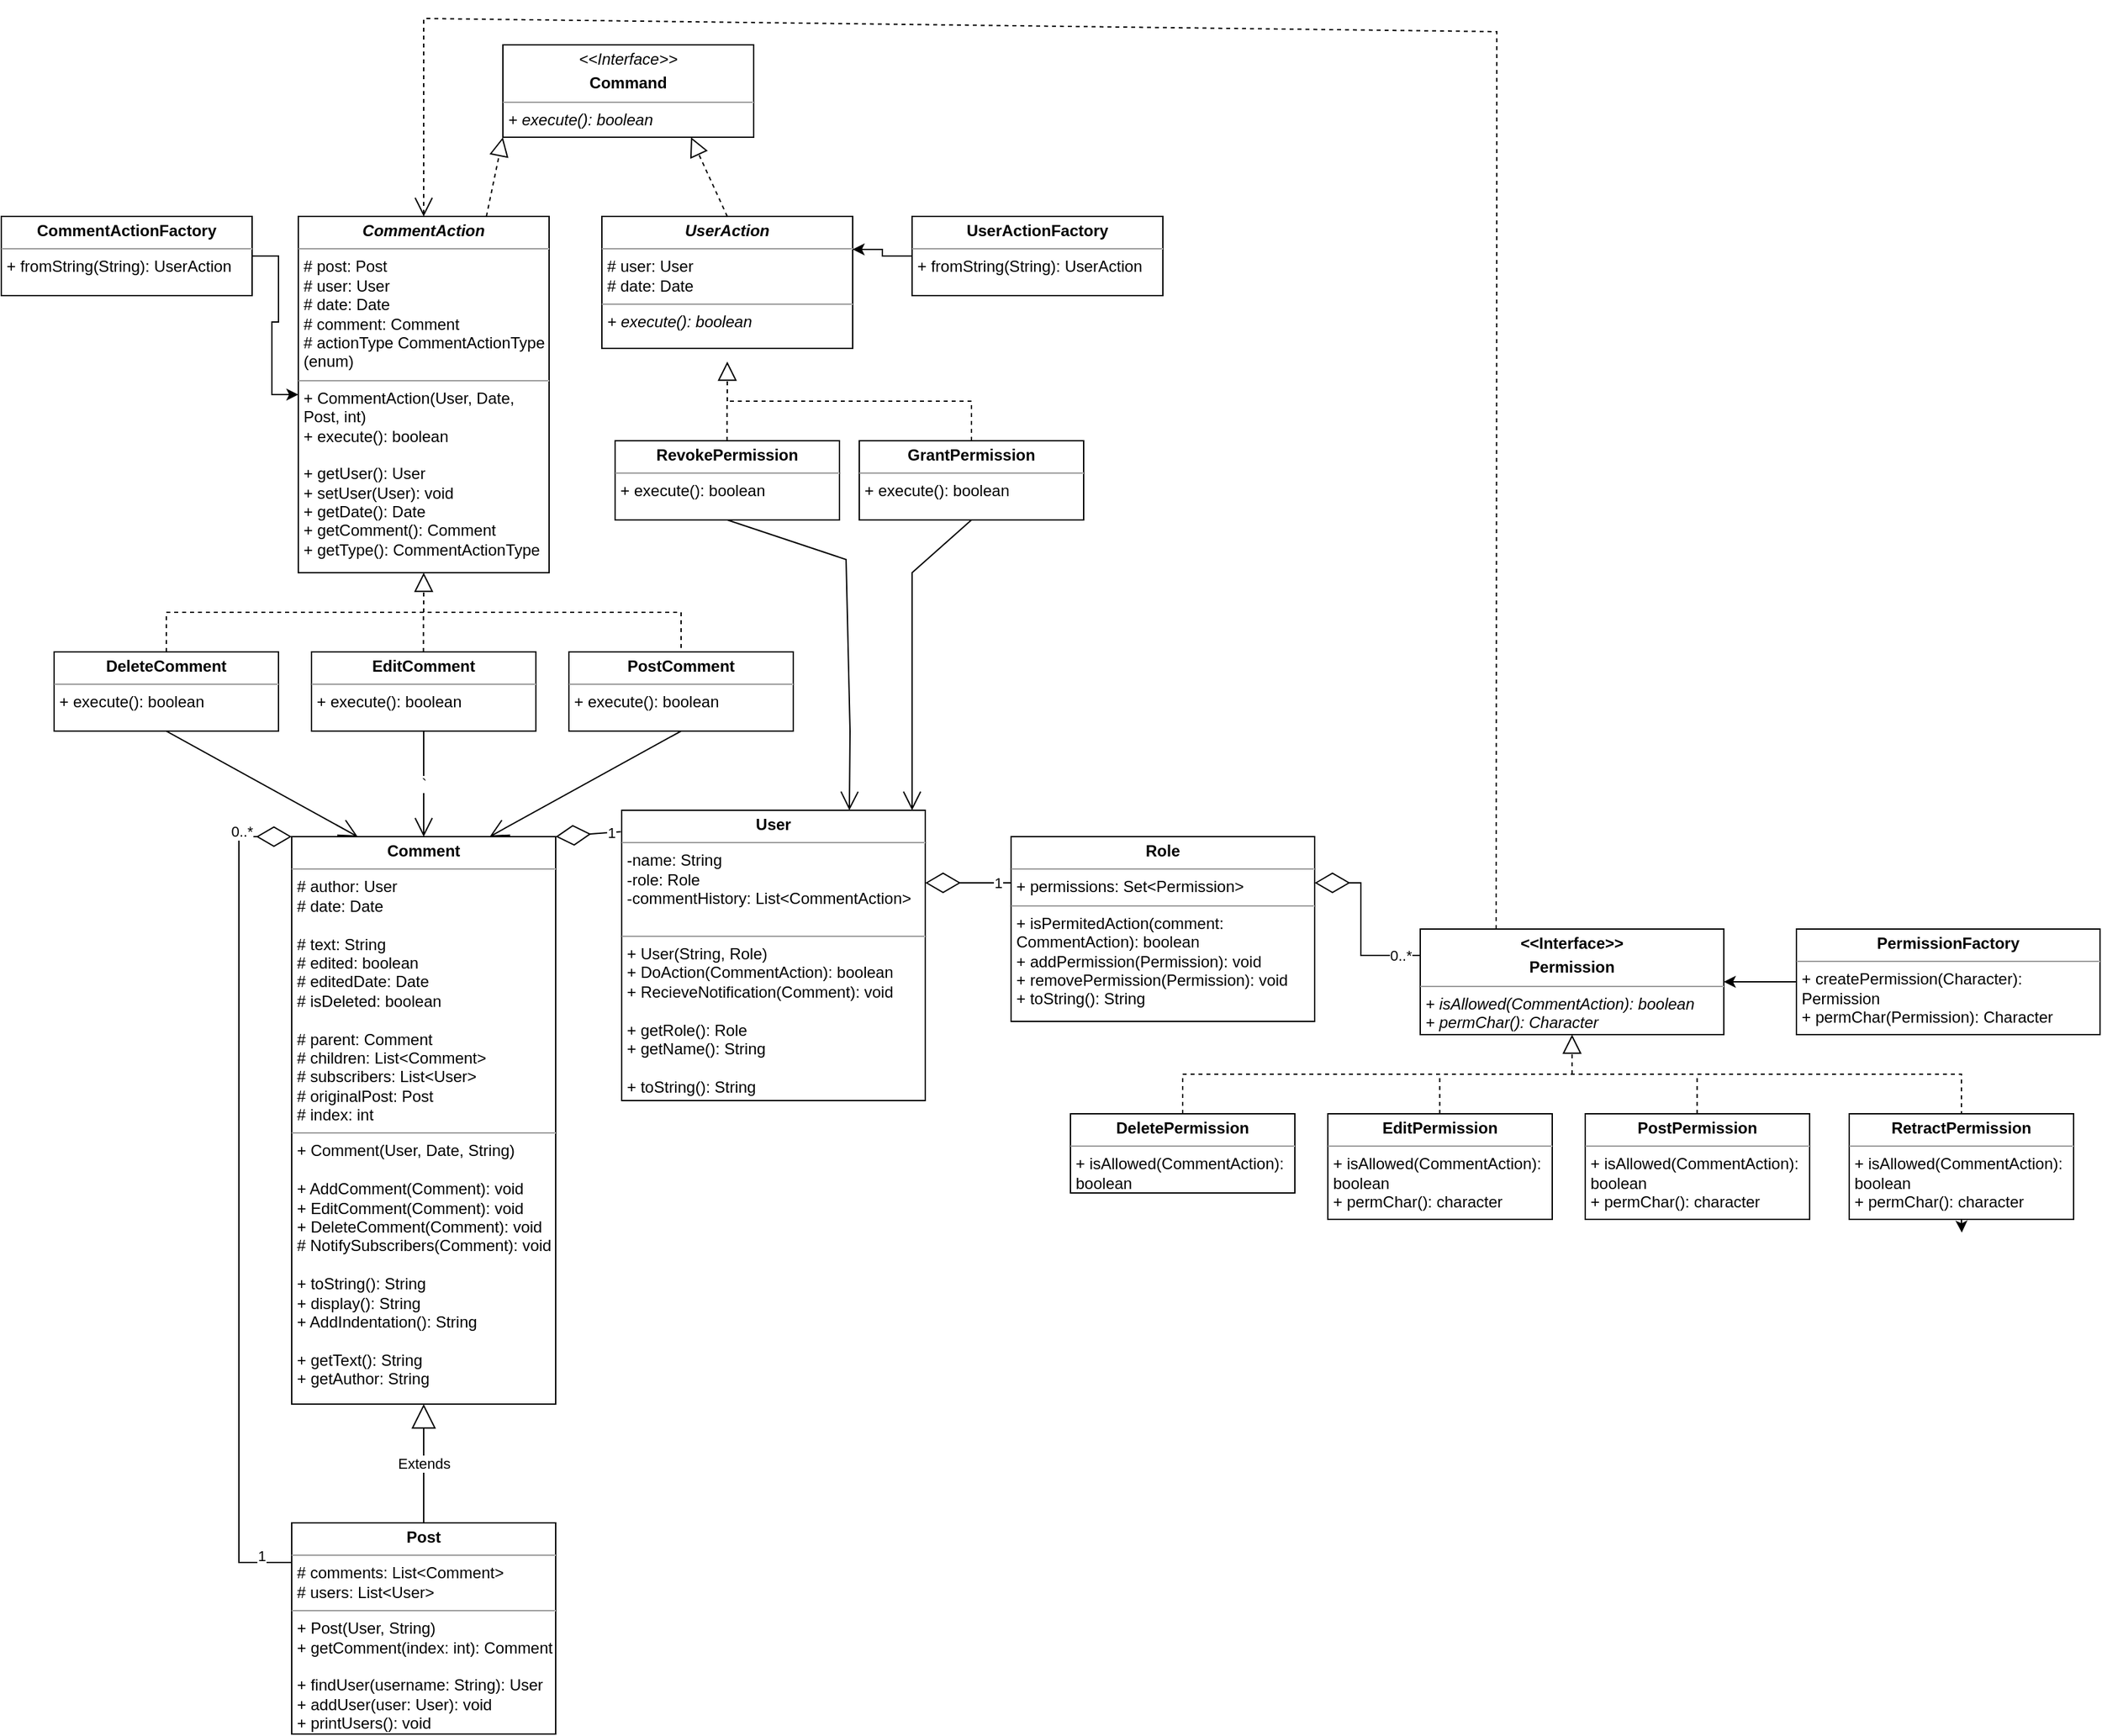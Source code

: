 <mxfile version="22.1.22" type="embed">
  <diagram name="Page-1" id="dYeS0N-J2XbGxKYjIUa5">
    <mxGraphModel dx="1149" dy="1611" grid="1" gridSize="10" guides="1" tooltips="1" connect="1" arrows="1" fold="1" page="1" pageScale="1" pageWidth="850" pageHeight="1100" math="0" shadow="0">
      <root>
        <mxCell id="0" />
        <mxCell id="1" parent="0" />
        <mxCell id="7" value="&lt;p style=&quot;margin:0px;margin-top:4px;text-align:center;&quot;&gt;&lt;b&gt;User&lt;/b&gt;&lt;/p&gt;&lt;hr size=&quot;1&quot;&gt;&lt;p style=&quot;margin:0px;margin-left:4px;&quot;&gt;-name: String&lt;/p&gt;&lt;p style=&quot;margin:0px;margin-left:4px;&quot;&gt;-role: Role&lt;/p&gt;&lt;p style=&quot;margin:0px;margin-left:4px;&quot;&gt;-commentHistory: List&amp;lt;CommentAction&amp;gt;&lt;/p&gt;&lt;p style=&quot;margin:0px;margin-left:4px;&quot;&gt;&amp;nbsp;&lt;/p&gt;&lt;hr size=&quot;1&quot;&gt;&lt;p style=&quot;margin:0px;margin-left:4px;&quot;&gt;+ User(String, Role)&amp;nbsp;&lt;/p&gt;&lt;p style=&quot;margin:0px;margin-left:4px;&quot;&gt;+ DoAction(CommentAction): boolean&lt;/p&gt;&lt;p style=&quot;margin:0px;margin-left:4px;&quot;&gt;+ RecieveNotification(Comment): void&lt;/p&gt;&lt;p style=&quot;margin:0px;margin-left:4px;&quot;&gt;&lt;br&gt;&lt;/p&gt;&lt;p style=&quot;margin:0px;margin-left:4px;&quot;&gt;+ getRole(): Role&lt;/p&gt;&lt;p style=&quot;margin:0px;margin-left:4px;&quot;&gt;+ getName(): String&lt;/p&gt;&lt;p style=&quot;margin:0px;margin-left:4px;&quot;&gt;&lt;br&gt;&lt;/p&gt;&lt;p style=&quot;margin:0px;margin-left:4px;&quot;&gt;+ toString(): String&lt;/p&gt;" style="verticalAlign=top;align=left;overflow=fill;fontSize=12;fontFamily=Helvetica;html=1;whiteSpace=wrap;" parent="1" vertex="1">
          <mxGeometry x="20" y="130" width="230" height="220" as="geometry" />
        </mxCell>
        <mxCell id="34" value="" style="group" parent="1" vertex="1" connectable="0">
          <mxGeometry x="-270" y="150" width="240" height="680" as="geometry" />
        </mxCell>
        <mxCell id="33" value="" style="group" parent="34" vertex="1" connectable="0">
          <mxGeometry width="240" height="680" as="geometry" />
        </mxCell>
        <mxCell id="2" value="&lt;p style=&quot;margin:0px;margin-top:4px;text-align:center;&quot;&gt;&lt;b&gt;Comment&lt;/b&gt;&lt;/p&gt;&lt;hr size=&quot;1&quot;&gt;&lt;p style=&quot;margin:0px;margin-left:4px;&quot;&gt;# author: User&lt;/p&gt;&lt;p style=&quot;margin:0px;margin-left:4px;&quot;&gt;# date: Date&lt;/p&gt;&lt;p style=&quot;margin:0px;margin-left:4px;&quot;&gt;&lt;br&gt;&lt;/p&gt;&lt;p style=&quot;margin:0px;margin-left:4px;&quot;&gt;# text: String&lt;/p&gt;&lt;p style=&quot;margin:0px;margin-left:4px;&quot;&gt;# edited: boolean&lt;/p&gt;&lt;p style=&quot;margin:0px;margin-left:4px;&quot;&gt;# editedDate: Date&lt;/p&gt;&lt;p style=&quot;margin:0px;margin-left:4px;&quot;&gt;# isDeleted: boolean&lt;/p&gt;&lt;p style=&quot;margin:0px;margin-left:4px;&quot;&gt;&lt;br&gt;&lt;/p&gt;&lt;p style=&quot;margin:0px;margin-left:4px;&quot;&gt;# parent: Comment&lt;/p&gt;&lt;p style=&quot;margin:0px;margin-left:4px;&quot;&gt;# children: List&amp;lt;Comment&amp;gt;&lt;/p&gt;&lt;p style=&quot;margin:0px;margin-left:4px;&quot;&gt;# subscribers: List&amp;lt;User&amp;gt;&lt;/p&gt;&lt;p style=&quot;border-color: var(--border-color); margin: 0px 0px 0px 4px;&quot;&gt;# originalPost: Post&lt;/p&gt;&lt;p style=&quot;border-color: var(--border-color); margin: 0px 0px 0px 4px;&quot;&gt;# index: int&lt;/p&gt;&lt;hr size=&quot;1&quot;&gt;&lt;p style=&quot;margin:0px;margin-left:4px;&quot;&gt;+ Comment(User, Date, String)&lt;/p&gt;&lt;p style=&quot;margin:0px;margin-left:4px;&quot;&gt;&lt;br&gt;&lt;/p&gt;&lt;p style=&quot;margin:0px;margin-left:4px;&quot;&gt;&lt;span style=&quot;background-color: initial;&quot;&gt;+ AddComment(Comment): void&lt;/span&gt;&lt;br&gt;&lt;/p&gt;&lt;p style=&quot;margin:0px;margin-left:4px;&quot;&gt;&lt;span style=&quot;background-color: initial;&quot;&gt;+ EditComment(Comment): void&lt;/span&gt;&lt;/p&gt;&lt;p style=&quot;margin:0px;margin-left:4px;&quot;&gt;&lt;span style=&quot;background-color: initial;&quot;&gt;+ DeleteComment(Comment): void&lt;/span&gt;&lt;/p&gt;&lt;p style=&quot;margin:0px;margin-left:4px;&quot;&gt;# NotifySubscribers(Comment): void&lt;/p&gt;&lt;p style=&quot;margin:0px;margin-left:4px;&quot;&gt;&lt;br&gt;&lt;/p&gt;&lt;p style=&quot;margin:0px;margin-left:4px;&quot;&gt;+ toString(): String&lt;/p&gt;&lt;p style=&quot;margin:0px;margin-left:4px;&quot;&gt;+ display(): String&lt;/p&gt;&lt;p style=&quot;margin:0px;margin-left:4px;&quot;&gt;+ AddIndentation(): String&lt;/p&gt;&lt;p style=&quot;margin:0px;margin-left:4px;&quot;&gt;&lt;br&gt;&lt;/p&gt;&lt;p style=&quot;margin:0px;margin-left:4px;&quot;&gt;+ getText(): String&lt;/p&gt;&lt;p style=&quot;margin:0px;margin-left:4px;&quot;&gt;+ getAuthor: String&lt;/p&gt;" style="verticalAlign=top;align=left;overflow=fill;fontSize=12;fontFamily=Helvetica;html=1;whiteSpace=wrap;" parent="33" vertex="1">
          <mxGeometry x="40" width="200" height="430" as="geometry" />
        </mxCell>
        <mxCell id="3" value="&lt;p style=&quot;margin:0px;margin-top:4px;text-align:center;&quot;&gt;&lt;b&gt;Post&lt;/b&gt;&lt;/p&gt;&lt;hr size=&quot;1&quot;&gt;&lt;p style=&quot;margin:0px;margin-left:4px;&quot;&gt;&lt;span style=&quot;background-color: initial;&quot;&gt;# comments: List&amp;lt;Comment&amp;gt;&lt;/span&gt;&lt;br&gt;&lt;/p&gt;&lt;p style=&quot;margin:0px;margin-left:4px;&quot;&gt;# users: List&amp;lt;User&amp;gt;&lt;/p&gt;&lt;hr size=&quot;1&quot;&gt;&lt;p style=&quot;margin:0px;margin-left:4px;&quot;&gt;+ Post(User, String)&lt;/p&gt;&lt;p style=&quot;margin:0px;margin-left:4px;&quot;&gt;+ getComment(index: int): Comment&lt;/p&gt;&lt;p style=&quot;margin:0px;margin-left:4px;&quot;&gt;&lt;br&gt;&lt;/p&gt;&lt;p style=&quot;margin:0px;margin-left:4px;&quot;&gt;+ findUser(username: String): User&lt;/p&gt;&lt;p style=&quot;margin:0px;margin-left:4px;&quot;&gt;+ addUser(user: User): void&lt;/p&gt;&lt;p style=&quot;margin:0px;margin-left:4px;&quot;&gt;+ printUsers(): void&lt;/p&gt;" style="verticalAlign=top;align=left;overflow=fill;fontSize=12;fontFamily=Helvetica;html=1;whiteSpace=wrap;" parent="33" vertex="1">
          <mxGeometry x="40" y="520" width="200" height="160" as="geometry" />
        </mxCell>
        <mxCell id="4" value="Extends" style="endArrow=block;endSize=16;endFill=0;html=1;rounded=0;entryX=0.5;entryY=1;entryDx=0;entryDy=0;exitX=0.5;exitY=0;exitDx=0;exitDy=0;" parent="33" source="3" target="2" edge="1">
          <mxGeometry width="160" relative="1" as="geometry">
            <mxPoint x="100" y="480" as="sourcePoint" />
            <mxPoint x="260" y="480" as="targetPoint" />
          </mxGeometry>
        </mxCell>
        <mxCell id="5" value="" style="endArrow=diamondThin;endFill=0;endSize=24;html=1;rounded=0;entryX=0;entryY=0;entryDx=0;entryDy=0;" parent="33" target="2" edge="1">
          <mxGeometry width="160" relative="1" as="geometry">
            <mxPoint x="40" y="550" as="sourcePoint" />
            <mxPoint x="410" y="610" as="targetPoint" />
            <Array as="points">
              <mxPoint y="550" />
              <mxPoint />
            </Array>
          </mxGeometry>
        </mxCell>
        <mxCell id="6" value="0..*" style="edgeLabel;html=1;align=center;verticalAlign=middle;resizable=0;points=[];" parent="5" vertex="1" connectable="0">
          <mxGeometry x="0.877" y="4" relative="1" as="geometry">
            <mxPoint as="offset" />
          </mxGeometry>
        </mxCell>
        <mxCell id="12" value="1" style="edgeLabel;html=1;align=center;verticalAlign=middle;resizable=0;points=[];" parent="5" vertex="1" connectable="0">
          <mxGeometry x="-0.924" y="-5" relative="1" as="geometry">
            <mxPoint x="1" as="offset" />
          </mxGeometry>
        </mxCell>
        <mxCell id="14" value="" style="endArrow=diamondThin;endFill=0;endSize=24;html=1;rounded=0;entryX=1;entryY=0.25;entryDx=0;entryDy=0;exitX=0;exitY=0.25;exitDx=0;exitDy=0;" parent="1" source="13" target="7" edge="1">
          <mxGeometry width="160" relative="1" as="geometry">
            <mxPoint x="1144" y="300" as="sourcePoint" />
            <mxPoint x="895" y="400" as="targetPoint" />
          </mxGeometry>
        </mxCell>
        <mxCell id="15" value="1" style="edgeLabel;html=1;align=center;verticalAlign=middle;resizable=0;points=[];" parent="14" vertex="1" connectable="0">
          <mxGeometry x="-0.697" relative="1" as="geometry">
            <mxPoint as="offset" />
          </mxGeometry>
        </mxCell>
        <mxCell id="67" value="" style="group" parent="1" vertex="1" connectable="0">
          <mxGeometry x="-410" y="-320" width="560" height="420" as="geometry" />
        </mxCell>
        <mxCell id="62" value="" style="group" parent="67" vertex="1" connectable="0">
          <mxGeometry width="560" height="390" as="geometry" />
        </mxCell>
        <mxCell id="46" value="&lt;p style=&quot;margin:0px;margin-top:4px;text-align:center;&quot;&gt;&lt;b&gt;DeleteComment&lt;/b&gt;&lt;/p&gt;&lt;hr size=&quot;1&quot;&gt;&lt;p style=&quot;margin:0px;margin-left:4px;&quot;&gt;&lt;span style=&quot;background-color: initial;&quot;&gt;+ execute(): boolean&lt;/span&gt;&lt;/p&gt;" style="verticalAlign=top;align=left;overflow=fill;fontSize=12;fontFamily=Helvetica;html=1;whiteSpace=wrap;" parent="62" vertex="1">
          <mxGeometry y="330" width="170" height="60" as="geometry" />
        </mxCell>
        <mxCell id="47" value="&lt;p style=&quot;margin:0px;margin-top:4px;text-align:center;&quot;&gt;&lt;b&gt;EditComment&lt;/b&gt;&lt;/p&gt;&lt;hr size=&quot;1&quot;&gt;&lt;p style=&quot;margin:0px;margin-left:4px;&quot;&gt;&lt;span style=&quot;background-color: initial;&quot;&gt;+ execute(): boolean&lt;/span&gt;&lt;/p&gt;" style="verticalAlign=top;align=left;overflow=fill;fontSize=12;fontFamily=Helvetica;html=1;whiteSpace=wrap;" parent="62" vertex="1">
          <mxGeometry x="195" y="330" width="170" height="60" as="geometry" />
        </mxCell>
        <mxCell id="49" value="&lt;p style=&quot;margin:0px;margin-top:4px;text-align:center;&quot;&gt;&lt;b&gt;PostComment&lt;/b&gt;&lt;/p&gt;&lt;hr size=&quot;1&quot;&gt;&lt;p style=&quot;margin:0px;margin-left:4px;&quot;&gt;&lt;span style=&quot;background-color: initial;&quot;&gt;+ execute(): boolean&lt;/span&gt;&lt;/p&gt;" style="verticalAlign=top;align=left;overflow=fill;fontSize=12;fontFamily=Helvetica;html=1;whiteSpace=wrap;" parent="62" vertex="1">
          <mxGeometry x="390" y="330" width="170" height="60" as="geometry" />
        </mxCell>
        <mxCell id="50" value="" style="endArrow=block;dashed=1;endFill=0;endSize=12;html=1;rounded=0;entryX=0.5;entryY=1;entryDx=0;entryDy=0;" parent="62" edge="1">
          <mxGeometry width="160" relative="1" as="geometry">
            <mxPoint x="280" y="300" as="sourcePoint" />
            <mxPoint x="280" y="270" as="targetPoint" />
          </mxGeometry>
        </mxCell>
        <mxCell id="40" value="&lt;p style=&quot;margin:0px;margin-top:4px;text-align:center;&quot;&gt;&lt;b&gt;&lt;i&gt;CommentAction&lt;/i&gt;&lt;/b&gt;&lt;/p&gt;&lt;hr size=&quot;1&quot;&gt;&lt;p style=&quot;margin:0px;margin-left:4px;&quot;&gt;&lt;span style=&quot;background-color: initial;&quot;&gt;# post: Post&lt;/span&gt;&lt;br&gt;&lt;/p&gt;&lt;p style=&quot;margin:0px;margin-left:4px;&quot;&gt;# user: User&lt;/p&gt;&lt;p style=&quot;margin:0px;margin-left:4px;&quot;&gt;# date: Date&lt;/p&gt;&lt;p style=&quot;margin:0px;margin-left:4px;&quot;&gt;# comment: Comment&lt;/p&gt;&lt;p style=&quot;margin:0px;margin-left:4px;&quot;&gt;# actionType CommentActionType (enum)&lt;/p&gt;&lt;hr size=&quot;1&quot;&gt;&lt;p style=&quot;margin:0px;margin-left:4px;&quot;&gt;+ CommentAction(User, Date, Post, int)&lt;/p&gt;&lt;p style=&quot;margin:0px;margin-left:4px;&quot;&gt;+ execute(): boolean&lt;/p&gt;&lt;p style=&quot;margin:0px;margin-left:4px;&quot;&gt;&lt;br&gt;&lt;/p&gt;&lt;p style=&quot;margin:0px;margin-left:4px;&quot;&gt;+ getUser(): User&lt;/p&gt;&lt;p style=&quot;margin:0px;margin-left:4px;&quot;&gt;+ setUser(User): void&lt;/p&gt;&lt;p style=&quot;margin:0px;margin-left:4px;&quot;&gt;+ getDate(): Date&lt;/p&gt;&lt;p style=&quot;margin:0px;margin-left:4px;&quot;&gt;+ getComment(): Comment&lt;/p&gt;&lt;p style=&quot;margin:0px;margin-left:4px;&quot;&gt;+ getType(): CommentActionType&lt;/p&gt;" style="verticalAlign=top;align=left;overflow=fill;fontSize=12;fontFamily=Helvetica;html=1;whiteSpace=wrap;" parent="62" vertex="1">
          <mxGeometry x="185" width="190" height="270" as="geometry" />
        </mxCell>
        <mxCell id="51" value="" style="endArrow=none;dashed=1;endFill=0;endSize=12;html=1;rounded=0;entryX=0.5;entryY=0;entryDx=0;entryDy=0;exitX=0.5;exitY=0;exitDx=0;exitDy=0;" parent="62" source="46" target="49" edge="1">
          <mxGeometry width="160" relative="1" as="geometry">
            <mxPoint x="80" y="330.0" as="sourcePoint" />
            <mxPoint x="570" y="330" as="targetPoint" />
            <Array as="points">
              <mxPoint x="85" y="300" />
              <mxPoint x="280" y="300" />
              <mxPoint x="475" y="300" />
            </Array>
          </mxGeometry>
        </mxCell>
        <mxCell id="52" value="" style="endArrow=none;dashed=1;endFill=0;endSize=12;html=1;rounded=0;entryX=0.5;entryY=1;entryDx=0;entryDy=0;" parent="62" edge="1">
          <mxGeometry width="160" relative="1" as="geometry">
            <mxPoint x="279.81" y="330" as="sourcePoint" />
            <mxPoint x="279.81" y="300" as="targetPoint" />
          </mxGeometry>
        </mxCell>
        <mxCell id="99" value="&lt;p style=&quot;margin:0px;margin-top:4px;text-align:center;&quot;&gt;&lt;b style=&quot;background-color: initial;&quot;&gt;CommentActionFactory&lt;/b&gt;&lt;br&gt;&lt;/p&gt;&lt;hr size=&quot;1&quot;&gt;&lt;p style=&quot;margin:0px;margin-left:4px;&quot;&gt;+ fromString(String): UserAction&lt;/p&gt;" style="verticalAlign=top;align=left;overflow=fill;fontSize=12;fontFamily=Helvetica;html=1;whiteSpace=wrap;" parent="62" vertex="1">
          <mxGeometry x="-40" width="190" height="60" as="geometry" />
        </mxCell>
        <mxCell id="101" value="" style="edgeStyle=orthogonalEdgeStyle;rounded=0;orthogonalLoop=1;jettySize=auto;html=1;" parent="62" source="99" target="40" edge="1">
          <mxGeometry relative="1" as="geometry" />
        </mxCell>
        <mxCell id="68" value="" style="group" parent="1" vertex="1" connectable="0">
          <mxGeometry x="-180" y="-480" width="610" height="420" as="geometry" />
        </mxCell>
        <mxCell id="70" value="" style="group" parent="68" vertex="1" connectable="0">
          <mxGeometry width="610" height="390" as="geometry" />
        </mxCell>
        <mxCell id="71" value="&lt;p style=&quot;margin:0px;margin-top:4px;text-align:center;&quot;&gt;&lt;b&gt;GrantPermission&lt;/b&gt;&lt;/p&gt;&lt;hr size=&quot;1&quot;&gt;&lt;p style=&quot;margin:0px;margin-left:4px;&quot;&gt;&lt;span style=&quot;background-color: initial;&quot;&gt;+ execute(): boolean&lt;/span&gt;&lt;/p&gt;" style="verticalAlign=top;align=left;overflow=fill;fontSize=12;fontFamily=Helvetica;html=1;whiteSpace=wrap;" parent="70" vertex="1">
          <mxGeometry x="380" y="330" width="170" height="60" as="geometry" />
        </mxCell>
        <mxCell id="72" value="&lt;p style=&quot;margin:0px;margin-top:4px;text-align:center;&quot;&gt;&lt;b&gt;RevokePermission&lt;/b&gt;&lt;/p&gt;&lt;hr size=&quot;1&quot;&gt;&lt;p style=&quot;margin:0px;margin-left:4px;&quot;&gt;&lt;span style=&quot;background-color: initial;&quot;&gt;+ execute(): boolean&lt;/span&gt;&lt;/p&gt;" style="verticalAlign=top;align=left;overflow=fill;fontSize=12;fontFamily=Helvetica;html=1;whiteSpace=wrap;" parent="70" vertex="1">
          <mxGeometry x="195" y="330" width="170" height="60" as="geometry" />
        </mxCell>
        <mxCell id="74" value="" style="endArrow=block;dashed=1;endFill=0;endSize=12;html=1;rounded=0;entryX=0.5;entryY=1;entryDx=0;entryDy=0;" parent="70" edge="1">
          <mxGeometry width="160" relative="1" as="geometry">
            <mxPoint x="280" y="300" as="sourcePoint" />
            <mxPoint x="280" y="270" as="targetPoint" />
          </mxGeometry>
        </mxCell>
        <mxCell id="75" value="&lt;p style=&quot;margin:0px;margin-top:4px;text-align:center;&quot;&gt;&lt;b style=&quot;background-color: initial;&quot;&gt;&lt;i&gt;UserAction&lt;/i&gt;&lt;/b&gt;&lt;br&gt;&lt;/p&gt;&lt;hr size=&quot;1&quot;&gt;&lt;p style=&quot;margin:0px;margin-left:4px;&quot;&gt;&lt;span style=&quot;background-color: initial;&quot;&gt;# user: User&lt;/span&gt;&lt;br&gt;&lt;/p&gt;&lt;p style=&quot;margin:0px;margin-left:4px;&quot;&gt;# date: Date&lt;/p&gt;&lt;hr size=&quot;1&quot;&gt;&lt;p style=&quot;margin:0px;margin-left:4px;&quot;&gt;&lt;i&gt;+ execute(): boolean&lt;/i&gt;&lt;/p&gt;" style="verticalAlign=top;align=left;overflow=fill;fontSize=12;fontFamily=Helvetica;html=1;whiteSpace=wrap;" parent="70" vertex="1">
          <mxGeometry x="185" y="160" width="190" height="100" as="geometry" />
        </mxCell>
        <mxCell id="76" value="" style="endArrow=none;dashed=1;endFill=0;endSize=12;html=1;rounded=0;exitX=0.5;exitY=0;exitDx=0;exitDy=0;" parent="70" source="71" edge="1">
          <mxGeometry width="160" relative="1" as="geometry">
            <mxPoint x="80" y="330.0" as="sourcePoint" />
            <mxPoint x="280" y="300" as="targetPoint" />
            <Array as="points">
              <mxPoint x="465" y="300" />
              <mxPoint x="280" y="300" />
            </Array>
          </mxGeometry>
        </mxCell>
        <mxCell id="77" value="" style="endArrow=none;dashed=1;endFill=0;endSize=12;html=1;rounded=0;entryX=0.5;entryY=1;entryDx=0;entryDy=0;" parent="70" edge="1">
          <mxGeometry width="160" relative="1" as="geometry">
            <mxPoint x="279.81" y="330" as="sourcePoint" />
            <mxPoint x="279.81" y="300" as="targetPoint" />
          </mxGeometry>
        </mxCell>
        <mxCell id="98" style="edgeStyle=orthogonalEdgeStyle;rounded=0;orthogonalLoop=1;jettySize=auto;html=1;entryX=1;entryY=0.25;entryDx=0;entryDy=0;" parent="70" source="89" target="75" edge="1">
          <mxGeometry relative="1" as="geometry" />
        </mxCell>
        <mxCell id="89" value="&lt;p style=&quot;margin:0px;margin-top:4px;text-align:center;&quot;&gt;&lt;b style=&quot;background-color: initial;&quot;&gt;UserActionFactory&lt;/b&gt;&lt;br&gt;&lt;/p&gt;&lt;hr size=&quot;1&quot;&gt;&lt;p style=&quot;margin:0px;margin-left:4px;&quot;&gt;+ fromString(String): UserAction&lt;/p&gt;" style="verticalAlign=top;align=left;overflow=fill;fontSize=12;fontFamily=Helvetica;html=1;whiteSpace=wrap;" parent="70" vertex="1">
          <mxGeometry x="420" y="160" width="190" height="60" as="geometry" />
        </mxCell>
        <mxCell id="91" value="&lt;p style=&quot;margin:0px;margin-top:4px;text-align:center;&quot;&gt;&lt;i style=&quot;&quot;&gt;&amp;lt;&amp;lt;Interface&amp;gt;&amp;gt;&lt;/i&gt;&lt;/p&gt;&lt;p style=&quot;margin:0px;margin-top:4px;text-align:center;&quot;&gt;&lt;b&gt;Command&lt;/b&gt;&lt;/p&gt;&lt;hr size=&quot;1&quot;&gt;&lt;p style=&quot;margin:0px;margin-left:4px;&quot;&gt;&lt;/p&gt;&lt;p style=&quot;margin:0px;margin-left:4px;&quot;&gt;&lt;i&gt;+ execute(): boolean&lt;/i&gt;&lt;/p&gt;" style="verticalAlign=top;align=left;overflow=fill;fontSize=12;fontFamily=Helvetica;html=1;whiteSpace=wrap;" parent="70" vertex="1">
          <mxGeometry x="110" y="30" width="190" height="70" as="geometry" />
        </mxCell>
        <mxCell id="93" value="" style="endArrow=block;dashed=1;endFill=0;endSize=12;html=1;rounded=0;entryX=0.75;entryY=1;entryDx=0;entryDy=0;exitX=0.5;exitY=0;exitDx=0;exitDy=0;" parent="70" source="75" target="91" edge="1">
          <mxGeometry width="160" relative="1" as="geometry">
            <mxPoint x="230" y="280" as="sourcePoint" />
            <mxPoint x="220" y="320" as="targetPoint" />
          </mxGeometry>
        </mxCell>
        <mxCell id="78" value="" style="endArrow=open;endFill=1;endSize=12;html=1;rounded=0;exitX=0.5;exitY=1;exitDx=0;exitDy=0;entryX=0.75;entryY=0;entryDx=0;entryDy=0;" parent="1" source="72" target="7" edge="1">
          <mxGeometry width="160" relative="1" as="geometry">
            <mxPoint x="315" y="100" as="sourcePoint" />
            <mxPoint x="510" y="140" as="targetPoint" />
            <Array as="points">
              <mxPoint x="190" y="-60" />
              <mxPoint x="193" y="70" />
            </Array>
          </mxGeometry>
        </mxCell>
        <mxCell id="69" value="" style="endArrow=open;endFill=1;endSize=12;html=1;rounded=0;exitX=0.5;exitY=1;exitDx=0;exitDy=0;" parent="1" source="71" edge="1">
          <mxGeometry width="160" relative="1" as="geometry">
            <mxPoint x="345.455" y="100" as="sourcePoint" />
            <mxPoint x="240" y="130" as="targetPoint" />
            <Array as="points">
              <mxPoint x="240" y="-50" />
            </Array>
          </mxGeometry>
        </mxCell>
        <mxCell id="10" value="" style="endArrow=diamondThin;endFill=0;endSize=24;html=1;rounded=0;exitX=-0.003;exitY=0.074;exitDx=0;exitDy=0;exitPerimeter=0;entryX=1;entryY=0;entryDx=0;entryDy=0;" parent="1" source="7" target="2" edge="1">
          <mxGeometry width="160" relative="1" as="geometry">
            <mxPoint x="390" y="160" as="sourcePoint" />
            <mxPoint x="220" y="160" as="targetPoint" />
          </mxGeometry>
        </mxCell>
        <mxCell id="11" value="1" style="edgeLabel;html=1;align=center;verticalAlign=middle;resizable=0;points=[];" parent="10" vertex="1" connectable="0">
          <mxGeometry x="-0.697" relative="1" as="geometry">
            <mxPoint as="offset" />
          </mxGeometry>
        </mxCell>
        <mxCell id="88" value="" style="group" parent="1" vertex="1" connectable="0">
          <mxGeometry x="50" y="150" width="1090" height="640" as="geometry" />
        </mxCell>
        <mxCell id="32" value="" style="group" parent="88" vertex="1" connectable="0">
          <mxGeometry width="1090" height="640" as="geometry" />
        </mxCell>
        <mxCell id="43" value="" style="group" parent="32" vertex="1" connectable="0">
          <mxGeometry x="265" width="825" height="290" as="geometry" />
        </mxCell>
        <mxCell id="13" value="&lt;p style=&quot;margin:0px;margin-top:4px;text-align:center;&quot;&gt;&lt;b&gt;Role&lt;/b&gt;&lt;/p&gt;&lt;hr size=&quot;1&quot;&gt;&lt;p style=&quot;margin:0px;margin-left:4px;&quot;&gt;&lt;span style=&quot;background-color: initial;&quot;&gt;+ permissions: Set&amp;lt;Permission&amp;gt;&lt;/span&gt;&lt;span style=&quot;background-color: initial;&quot;&gt;&amp;nbsp;&lt;/span&gt;&lt;/p&gt;&lt;hr size=&quot;1&quot;&gt;&lt;p style=&quot;margin:0px;margin-left:4px;&quot;&gt;+ isPermitedAction(comment: CommentAction): boolean&lt;/p&gt;&lt;p style=&quot;margin:0px;margin-left:4px;&quot;&gt;+ addPermission(Permission): void&lt;/p&gt;&lt;p style=&quot;margin:0px;margin-left:4px;&quot;&gt;+ removePermission(Permission): void&lt;/p&gt;&lt;p style=&quot;margin:0px;margin-left:4px;&quot;&gt;+ toString(): String&lt;/p&gt;" style="verticalAlign=top;align=left;overflow=fill;fontSize=12;fontFamily=Helvetica;html=1;whiteSpace=wrap;" parent="43" vertex="1">
          <mxGeometry width="230" height="140" as="geometry" />
        </mxCell>
        <mxCell id="16" value="&lt;p style=&quot;margin:0px;margin-top:4px;text-align:center;&quot;&gt;&lt;b&gt;&amp;lt;&amp;lt;Interface&amp;gt;&amp;gt;&lt;/b&gt;&lt;/p&gt;&lt;p style=&quot;margin:0px;margin-top:4px;text-align:center;&quot;&gt;&lt;b&gt;Permission&lt;/b&gt;&lt;/p&gt;&lt;hr size=&quot;1&quot;&gt;&lt;p style=&quot;margin:0px;margin-left:4px;&quot;&gt;&lt;span style=&quot;background-color: initial;&quot;&gt;&lt;i&gt;+ isAllowed(CommentAction): boolean&lt;/i&gt;&lt;/span&gt;&lt;/p&gt;&lt;p style=&quot;margin:0px;margin-left:4px;&quot;&gt;&lt;i&gt;+ permChar(): Character&lt;/i&gt;&lt;/p&gt;" style="verticalAlign=top;align=left;overflow=fill;fontSize=12;fontFamily=Helvetica;html=1;whiteSpace=wrap;" parent="43" vertex="1">
          <mxGeometry x="310" y="70" width="230" height="80" as="geometry" />
        </mxCell>
        <mxCell id="17" value="&lt;p style=&quot;margin:0px;margin-top:4px;text-align:center;&quot;&gt;&lt;b style=&quot;background-color: initial;&quot;&gt;DeletePermission&lt;/b&gt;&lt;br&gt;&lt;/p&gt;&lt;hr size=&quot;1&quot;&gt;&lt;p style=&quot;margin:0px;margin-left:4px;&quot;&gt;&lt;span style=&quot;background-color: initial;&quot;&gt;+ isAllowed(CommentAction): boolean&lt;/span&gt;&lt;/p&gt;" style="verticalAlign=top;align=left;overflow=fill;fontSize=12;fontFamily=Helvetica;html=1;whiteSpace=wrap;" parent="43" vertex="1">
          <mxGeometry x="45" y="210" width="170" height="60" as="geometry" />
        </mxCell>
        <mxCell id="21" value="&lt;p style=&quot;margin:0px;margin-top:4px;text-align:center;&quot;&gt;&lt;b&gt;EditPermission&lt;/b&gt;&lt;/p&gt;&lt;hr size=&quot;1&quot;&gt;&lt;p style=&quot;margin:0px;margin-left:4px;&quot;&gt;&lt;span style=&quot;background-color: initial;&quot;&gt;+ isAllowed(CommentAction): boolean&lt;/span&gt;&lt;/p&gt;&lt;p style=&quot;margin:0px;margin-left:4px;&quot;&gt;&lt;span style=&quot;background-color: initial;&quot;&gt;+ permChar(): character&lt;/span&gt;&lt;/p&gt;" style="verticalAlign=top;align=left;overflow=fill;fontSize=12;fontFamily=Helvetica;html=1;whiteSpace=wrap;" parent="43" vertex="1">
          <mxGeometry x="240" y="210" width="170" height="80" as="geometry" />
        </mxCell>
        <mxCell id="108" style="edgeStyle=orthogonalEdgeStyle;rounded=0;orthogonalLoop=1;jettySize=auto;html=1;exitX=0.5;exitY=1;exitDx=0;exitDy=0;" edge="1" parent="43" source="22">
          <mxGeometry relative="1" as="geometry">
            <mxPoint x="720.286" y="300" as="targetPoint" />
          </mxGeometry>
        </mxCell>
        <mxCell id="22" value="&lt;p style=&quot;margin:0px;margin-top:4px;text-align:center;&quot;&gt;&lt;b&gt;RetractPermission&lt;/b&gt;&lt;/p&gt;&lt;hr size=&quot;1&quot;&gt;&lt;p style=&quot;margin:0px;margin-left:4px;&quot;&gt;&lt;span style=&quot;background-color: initial;&quot;&gt;+ isAllowed(CommentAction): boolean&lt;/span&gt;&lt;/p&gt;&lt;p style=&quot;margin:0px;margin-left:4px;&quot;&gt;+ permChar(): character&lt;span style=&quot;background-color: initial;&quot;&gt;&lt;br&gt;&lt;/span&gt;&lt;/p&gt;" style="verticalAlign=top;align=left;overflow=fill;fontSize=12;fontFamily=Helvetica;html=1;whiteSpace=wrap;" parent="43" vertex="1">
          <mxGeometry x="635" y="210" width="170" height="80" as="geometry" />
        </mxCell>
        <mxCell id="23" value="&lt;p style=&quot;margin:0px;margin-top:4px;text-align:center;&quot;&gt;&lt;b&gt;PostPermission&lt;/b&gt;&lt;/p&gt;&lt;hr size=&quot;1&quot;&gt;&lt;p style=&quot;margin:0px;margin-left:4px;&quot;&gt;&lt;span style=&quot;background-color: initial;&quot;&gt;+ isAllowed(CommentAction): boolean&lt;/span&gt;&lt;/p&gt;&lt;p style=&quot;margin:0px;margin-left:4px;&quot;&gt;+ permChar(): character&lt;span style=&quot;background-color: initial;&quot;&gt;&lt;br&gt;&lt;/span&gt;&lt;/p&gt;" style="verticalAlign=top;align=left;overflow=fill;fontSize=12;fontFamily=Helvetica;html=1;whiteSpace=wrap;" parent="43" vertex="1">
          <mxGeometry x="435" y="210" width="170" height="80" as="geometry" />
        </mxCell>
        <mxCell id="24" value="" style="endArrow=diamondThin;endFill=0;endSize=24;html=1;rounded=0;exitX=0;exitY=0.25;exitDx=0;exitDy=0;entryX=1;entryY=0.25;entryDx=0;entryDy=0;" parent="43" source="16" target="13" edge="1">
          <mxGeometry width="160" relative="1" as="geometry">
            <mxPoint x="-281" y="17" as="sourcePoint" />
            <mxPoint x="-390" y="17" as="targetPoint" />
            <Array as="points">
              <mxPoint x="265" y="90" />
              <mxPoint x="265" y="35" />
            </Array>
          </mxGeometry>
        </mxCell>
        <mxCell id="26" value="0..*&lt;br&gt;" style="edgeLabel;html=1;align=center;verticalAlign=middle;resizable=0;points=[];" parent="24" vertex="1" connectable="0">
          <mxGeometry x="-0.77" relative="1" as="geometry">
            <mxPoint as="offset" />
          </mxGeometry>
        </mxCell>
        <mxCell id="27" value="" style="endArrow=block;dashed=1;endFill=0;endSize=12;html=1;rounded=0;entryX=0.5;entryY=1;entryDx=0;entryDy=0;" parent="43" target="16" edge="1">
          <mxGeometry width="160" relative="1" as="geometry">
            <mxPoint x="425" y="180" as="sourcePoint" />
            <mxPoint x="510" y="400" as="targetPoint" />
          </mxGeometry>
        </mxCell>
        <mxCell id="28" value="" style="endArrow=none;dashed=1;endFill=0;endSize=12;html=1;rounded=0;entryX=0.5;entryY=0;entryDx=0;entryDy=0;exitX=0.5;exitY=0;exitDx=0;exitDy=0;" parent="43" source="17" target="22" edge="1">
          <mxGeometry width="160" relative="1" as="geometry">
            <mxPoint x="140" y="180" as="sourcePoint" />
            <mxPoint x="730" y="180" as="targetPoint" />
            <Array as="points">
              <mxPoint x="130" y="180" />
              <mxPoint x="430" y="180" />
              <mxPoint x="720" y="180" />
            </Array>
          </mxGeometry>
        </mxCell>
        <mxCell id="30" value="" style="endArrow=none;dashed=1;endFill=0;endSize=12;html=1;rounded=0;entryX=0.5;entryY=1;entryDx=0;entryDy=0;" parent="43" edge="1">
          <mxGeometry width="160" relative="1" as="geometry">
            <mxPoint x="324.76" y="210" as="sourcePoint" />
            <mxPoint x="324.76" y="180" as="targetPoint" />
          </mxGeometry>
        </mxCell>
        <mxCell id="31" value="" style="endArrow=none;dashed=1;endFill=0;endSize=12;html=1;rounded=0;entryX=0.5;entryY=1;entryDx=0;entryDy=0;" parent="43" edge="1">
          <mxGeometry width="160" relative="1" as="geometry">
            <mxPoint x="519.76" y="210" as="sourcePoint" />
            <mxPoint x="519.76" y="180" as="targetPoint" />
          </mxGeometry>
        </mxCell>
        <mxCell id="103" value="" style="edgeStyle=orthogonalEdgeStyle;rounded=0;orthogonalLoop=1;jettySize=auto;html=1;" parent="43" source="102" target="16" edge="1">
          <mxGeometry relative="1" as="geometry" />
        </mxCell>
        <mxCell id="102" value="&lt;p style=&quot;margin:0px;margin-top:4px;text-align:center;&quot;&gt;&lt;b&gt;PermissionFactory&lt;/b&gt;&lt;/p&gt;&lt;hr size=&quot;1&quot;&gt;&lt;p style=&quot;margin:0px;margin-left:4px;&quot;&gt;+ createPermission(Character): Permission&lt;/p&gt;&lt;p style=&quot;margin:0px;margin-left:4px;&quot;&gt;+ permChar(Permission): Character&lt;/p&gt;" style="verticalAlign=top;align=left;overflow=fill;fontSize=12;fontFamily=Helvetica;html=1;whiteSpace=wrap;" parent="43" vertex="1">
          <mxGeometry x="595" y="70" width="230" height="80" as="geometry" />
        </mxCell>
        <mxCell id="63" value="`" style="endArrow=open;endFill=1;endSize=12;html=1;rounded=0;entryX=0.5;entryY=0;entryDx=0;entryDy=0;exitX=0.5;exitY=1;exitDx=0;exitDy=0;" parent="1" source="47" target="2" edge="1">
          <mxGeometry width="160" relative="1" as="geometry">
            <mxPoint x="335" y="800" as="sourcePoint" />
            <mxPoint x="220" y="820" as="targetPoint" />
          </mxGeometry>
        </mxCell>
        <mxCell id="64" value="" style="endArrow=open;endFill=1;endSize=12;html=1;rounded=0;exitX=0.5;exitY=1;exitDx=0;exitDy=0;entryX=0.75;entryY=0;entryDx=0;entryDy=0;" parent="1" source="49" target="2" edge="1">
          <mxGeometry width="160" relative="1" as="geometry">
            <mxPoint x="540" y="790" as="sourcePoint" />
            <mxPoint x="220" y="810" as="targetPoint" />
          </mxGeometry>
        </mxCell>
        <mxCell id="61" value="" style="endArrow=open;endFill=1;endSize=12;html=1;rounded=0;exitX=0.5;exitY=1;exitDx=0;exitDy=0;entryX=0.25;entryY=0;entryDx=0;entryDy=0;" parent="1" source="46" target="2" edge="1">
          <mxGeometry width="160" relative="1" as="geometry">
            <mxPoint x="365.455" y="800" as="sourcePoint" />
            <mxPoint x="220" y="790" as="targetPoint" />
          </mxGeometry>
        </mxCell>
        <mxCell id="92" value="" style="endArrow=open;endSize=12;dashed=1;html=1;rounded=0;exitX=0.25;exitY=0;exitDx=0;exitDy=0;entryX=0.5;entryY=0;entryDx=0;entryDy=0;" parent="1" source="16" target="40" edge="1">
          <mxGeometry width="160" relative="1" as="geometry">
            <mxPoint x="683" y="220" as="sourcePoint" />
            <mxPoint x="50" y="-460" as="targetPoint" />
            <Array as="points">
              <mxPoint x="683" y="-370" />
              <mxPoint x="683" y="-460" />
              <mxPoint x="-130" y="-470" />
            </Array>
          </mxGeometry>
        </mxCell>
        <mxCell id="95" value="" style="endArrow=block;dashed=1;endFill=0;endSize=12;html=1;rounded=0;entryX=0;entryY=1;entryDx=0;entryDy=0;exitX=0.75;exitY=0;exitDx=0;exitDy=0;" parent="1" source="40" target="91" edge="1">
          <mxGeometry width="160" relative="1" as="geometry">
            <mxPoint x="110" y="-310" as="sourcePoint" />
            <mxPoint x="178" y="-350" as="targetPoint" />
          </mxGeometry>
        </mxCell>
      </root>
    </mxGraphModel>
  </diagram>
</mxfile>
